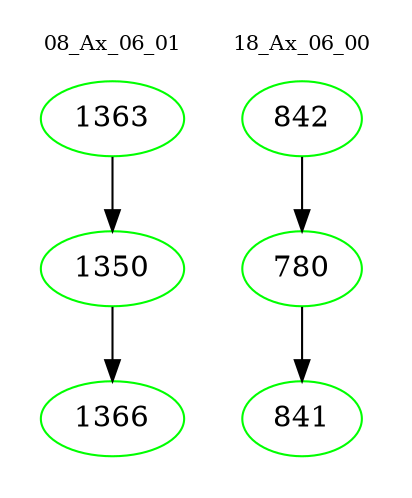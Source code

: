 digraph{
subgraph cluster_0 {
color = white
label = "08_Ax_06_01";
fontsize=10;
T0_1363 [label="1363", color="green"]
T0_1363 -> T0_1350 [color="black"]
T0_1350 [label="1350", color="green"]
T0_1350 -> T0_1366 [color="black"]
T0_1366 [label="1366", color="green"]
}
subgraph cluster_1 {
color = white
label = "18_Ax_06_00";
fontsize=10;
T1_842 [label="842", color="green"]
T1_842 -> T1_780 [color="black"]
T1_780 [label="780", color="green"]
T1_780 -> T1_841 [color="black"]
T1_841 [label="841", color="green"]
}
}
